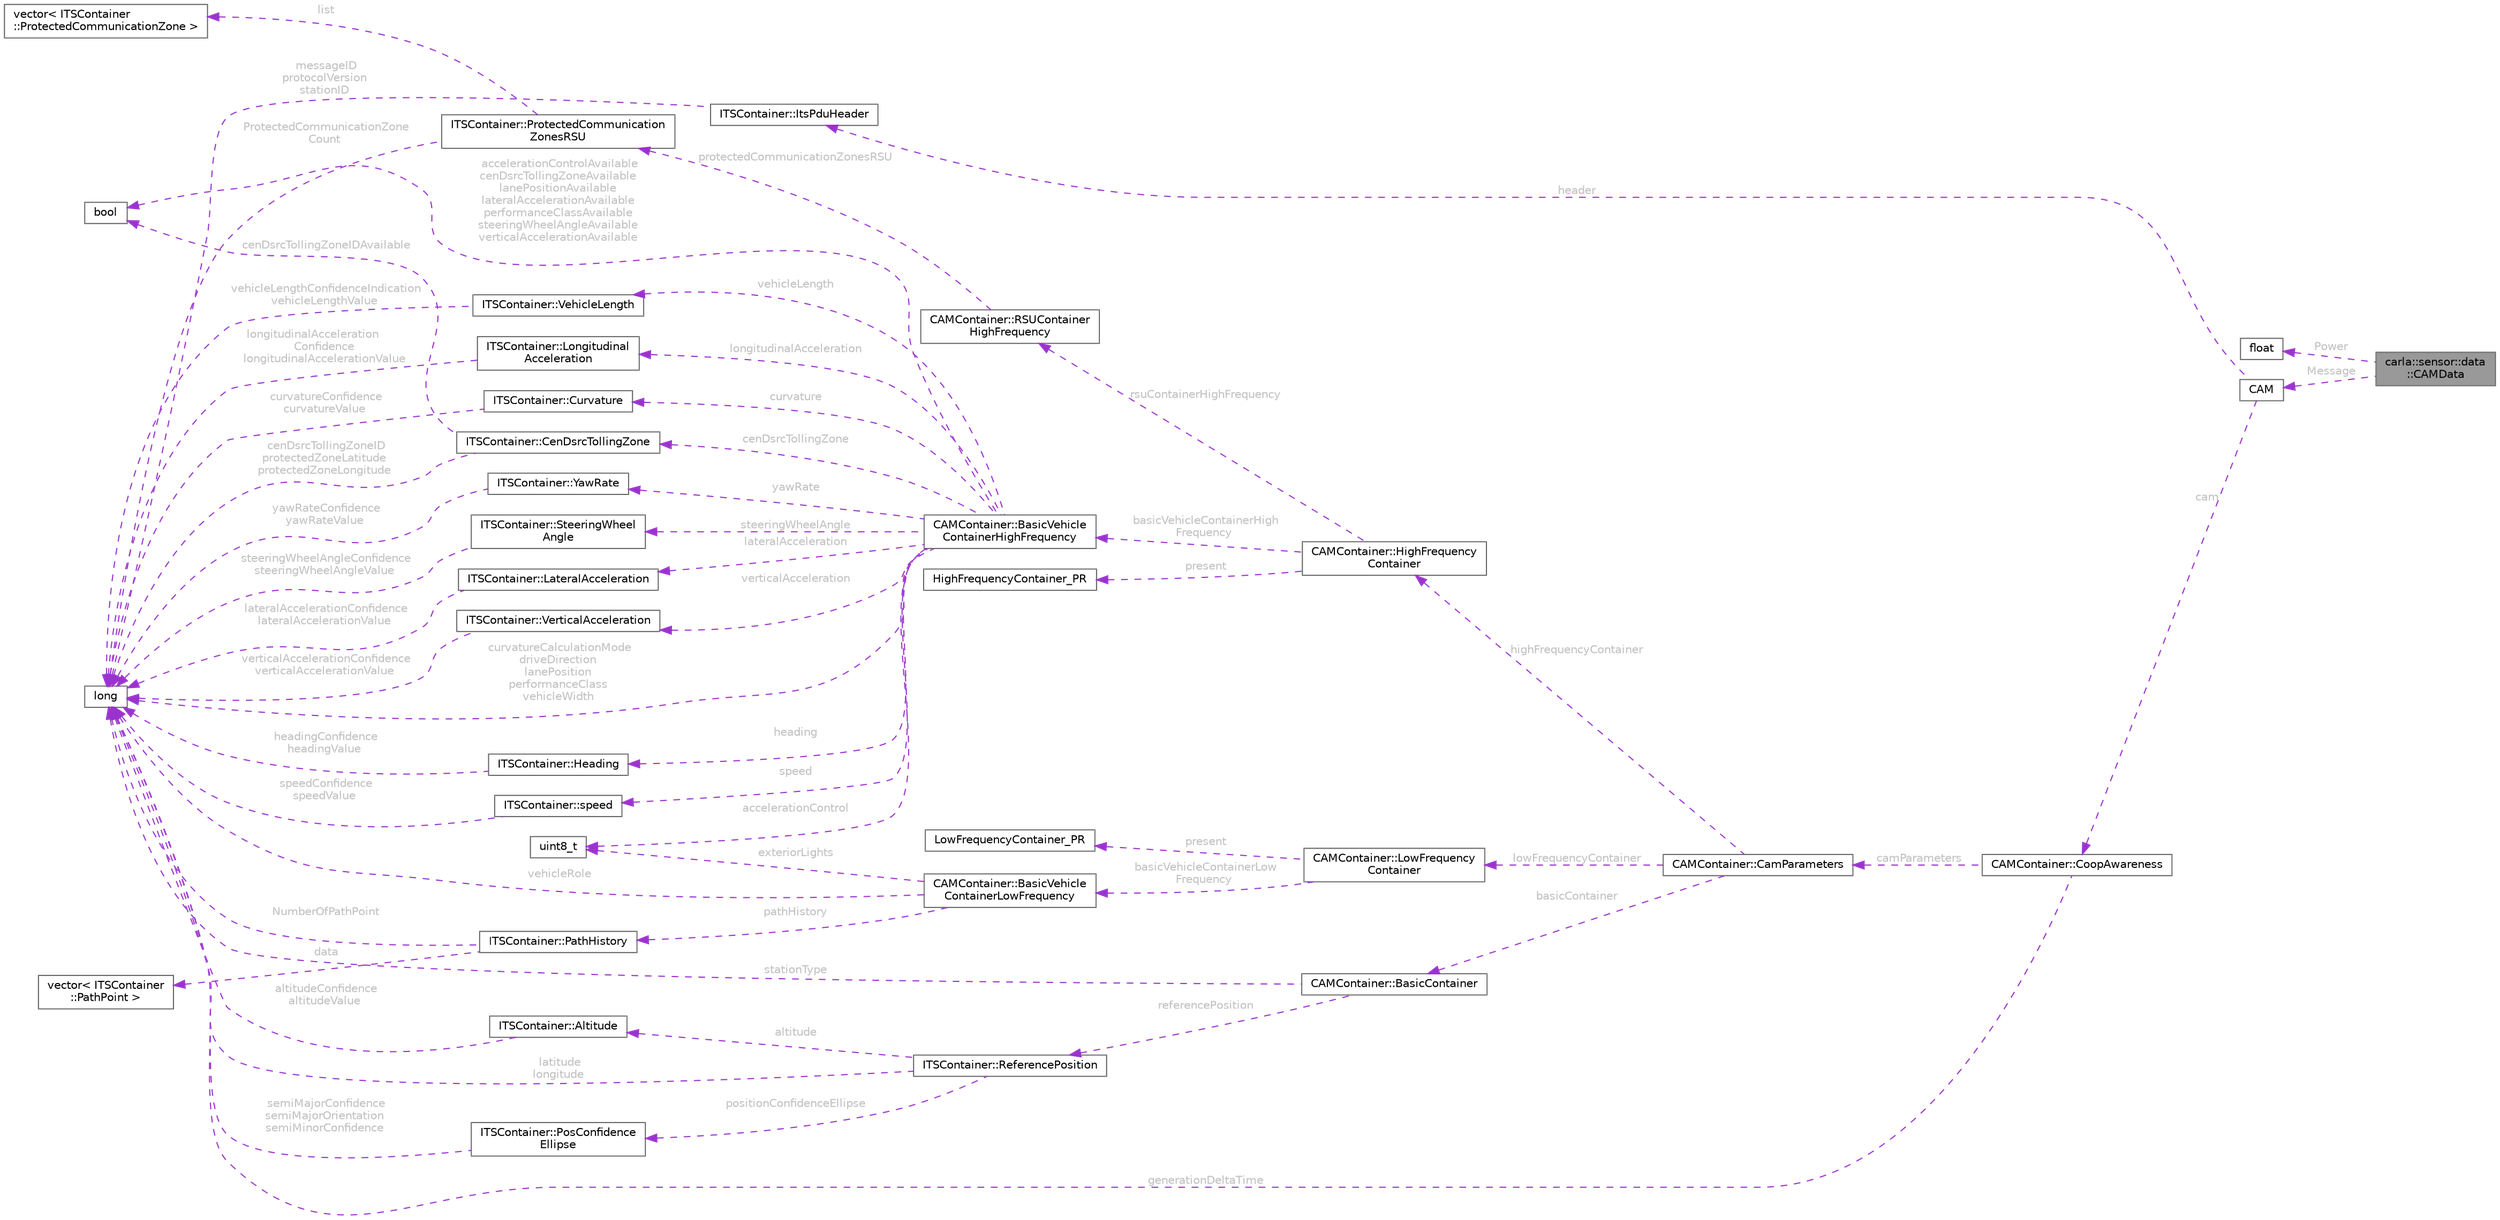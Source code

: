 digraph "carla::sensor::data::CAMData"
{
 // INTERACTIVE_SVG=YES
 // LATEX_PDF_SIZE
  bgcolor="transparent";
  edge [fontname=Helvetica,fontsize=10,labelfontname=Helvetica,labelfontsize=10];
  node [fontname=Helvetica,fontsize=10,shape=box,height=0.2,width=0.4];
  rankdir="LR";
  Node1 [id="Node000001",label="carla::sensor::data\l::CAMData",height=0.2,width=0.4,color="gray40", fillcolor="grey60", style="filled", fontcolor="black",tooltip=" "];
  Node2 -> Node1 [id="edge1_Node000001_Node000002",dir="back",color="darkorchid3",style="dashed",tooltip=" ",label=" Power",fontcolor="grey" ];
  Node2 [id="Node000002",label="float",height=0.2,width=0.4,color="gray40", fillcolor="white", style="filled",tooltip=" "];
  Node3 -> Node1 [id="edge2_Node000001_Node000003",dir="back",color="darkorchid3",style="dashed",tooltip=" ",label=" Message",fontcolor="grey" ];
  Node3 [id="Node000003",label="CAM",height=0.2,width=0.4,color="gray40", fillcolor="white", style="filled",URL="$d6/d4d/structCAM.html",tooltip=" "];
  Node4 -> Node3 [id="edge3_Node000003_Node000004",dir="back",color="darkorchid3",style="dashed",tooltip=" ",label=" header",fontcolor="grey" ];
  Node4 [id="Node000004",label="ITSContainer::ItsPduHeader",height=0.2,width=0.4,color="gray40", fillcolor="white", style="filled",URL="$d0/d65/structITSContainer_1_1ItsPduHeader.html",tooltip=" "];
  Node5 -> Node4 [id="edge4_Node000004_Node000005",dir="back",color="darkorchid3",style="dashed",tooltip=" ",label=" messageID\nprotocolVersion\nstationID",fontcolor="grey" ];
  Node5 [id="Node000005",label="long",height=0.2,width=0.4,color="gray40", fillcolor="white", style="filled",tooltip=" "];
  Node6 -> Node3 [id="edge5_Node000003_Node000006",dir="back",color="darkorchid3",style="dashed",tooltip=" ",label=" cam",fontcolor="grey" ];
  Node6 [id="Node000006",label="CAMContainer::CoopAwareness",height=0.2,width=0.4,color="gray40", fillcolor="white", style="filled",URL="$d4/d07/structCAMContainer_1_1CoopAwareness.html",tooltip=" "];
  Node5 -> Node6 [id="edge6_Node000006_Node000005",dir="back",color="darkorchid3",style="dashed",tooltip=" ",label=" generationDeltaTime",fontcolor="grey" ];
  Node7 -> Node6 [id="edge7_Node000006_Node000007",dir="back",color="darkorchid3",style="dashed",tooltip=" ",label=" camParameters",fontcolor="grey" ];
  Node7 [id="Node000007",label="CAMContainer::CamParameters",height=0.2,width=0.4,color="gray40", fillcolor="white", style="filled",URL="$df/dcb/structCAMContainer_1_1CamParameters.html",tooltip=" "];
  Node8 -> Node7 [id="edge8_Node000007_Node000008",dir="back",color="darkorchid3",style="dashed",tooltip=" ",label=" basicContainer",fontcolor="grey" ];
  Node8 [id="Node000008",label="CAMContainer::BasicContainer",height=0.2,width=0.4,color="gray40", fillcolor="white", style="filled",URL="$d2/de8/structCAMContainer_1_1BasicContainer.html",tooltip=" "];
  Node5 -> Node8 [id="edge9_Node000008_Node000005",dir="back",color="darkorchid3",style="dashed",tooltip=" ",label=" stationType",fontcolor="grey" ];
  Node9 -> Node8 [id="edge10_Node000008_Node000009",dir="back",color="darkorchid3",style="dashed",tooltip=" ",label=" referencePosition",fontcolor="grey" ];
  Node9 [id="Node000009",label="ITSContainer::ReferencePosition",height=0.2,width=0.4,color="gray40", fillcolor="white", style="filled",URL="$d9/da9/structITSContainer_1_1ReferencePosition.html",tooltip=" "];
  Node5 -> Node9 [id="edge11_Node000009_Node000005",dir="back",color="darkorchid3",style="dashed",tooltip=" ",label=" latitude\nlongitude",fontcolor="grey" ];
  Node10 -> Node9 [id="edge12_Node000009_Node000010",dir="back",color="darkorchid3",style="dashed",tooltip=" ",label=" positionConfidenceEllipse",fontcolor="grey" ];
  Node10 [id="Node000010",label="ITSContainer::PosConfidence\lEllipse",height=0.2,width=0.4,color="gray40", fillcolor="white", style="filled",URL="$de/d7e/structITSContainer_1_1PosConfidenceEllipse.html",tooltip=" "];
  Node5 -> Node10 [id="edge13_Node000010_Node000005",dir="back",color="darkorchid3",style="dashed",tooltip=" ",label=" semiMajorConfidence\nsemiMajorOrientation\nsemiMinorConfidence",fontcolor="grey" ];
  Node11 -> Node9 [id="edge14_Node000009_Node000011",dir="back",color="darkorchid3",style="dashed",tooltip=" ",label=" altitude",fontcolor="grey" ];
  Node11 [id="Node000011",label="ITSContainer::Altitude",height=0.2,width=0.4,color="gray40", fillcolor="white", style="filled",URL="$d0/db6/structITSContainer_1_1Altitude.html",tooltip=" "];
  Node5 -> Node11 [id="edge15_Node000011_Node000005",dir="back",color="darkorchid3",style="dashed",tooltip=" ",label=" altitudeConfidence\naltitudeValue",fontcolor="grey" ];
  Node12 -> Node7 [id="edge16_Node000007_Node000012",dir="back",color="darkorchid3",style="dashed",tooltip=" ",label=" highFrequencyContainer",fontcolor="grey" ];
  Node12 [id="Node000012",label="CAMContainer::HighFrequency\lContainer",height=0.2,width=0.4,color="gray40", fillcolor="white", style="filled",URL="$dc/d2b/structCAMContainer_1_1HighFrequencyContainer.html",tooltip=" "];
  Node13 -> Node12 [id="edge17_Node000012_Node000013",dir="back",color="darkorchid3",style="dashed",tooltip=" ",label=" present",fontcolor="grey" ];
  Node13 [id="Node000013",label="HighFrequencyContainer_PR",height=0.2,width=0.4,color="gray40", fillcolor="white", style="filled",tooltip=" "];
  Node14 -> Node12 [id="edge18_Node000012_Node000014",dir="back",color="darkorchid3",style="dashed",tooltip=" ",label=" basicVehicleContainerHigh\lFrequency",fontcolor="grey" ];
  Node14 [id="Node000014",label="CAMContainer::BasicVehicle\lContainerHighFrequency",height=0.2,width=0.4,color="gray40", fillcolor="white", style="filled",URL="$d5/d2e/structCAMContainer_1_1BasicVehicleContainerHighFrequency.html",tooltip=" "];
  Node15 -> Node14 [id="edge19_Node000014_Node000015",dir="back",color="darkorchid3",style="dashed",tooltip=" ",label=" heading",fontcolor="grey" ];
  Node15 [id="Node000015",label="ITSContainer::Heading",height=0.2,width=0.4,color="gray40", fillcolor="white", style="filled",URL="$de/d41/structITSContainer_1_1Heading.html",tooltip=" "];
  Node5 -> Node15 [id="edge20_Node000015_Node000005",dir="back",color="darkorchid3",style="dashed",tooltip=" ",label=" headingConfidence\nheadingValue",fontcolor="grey" ];
  Node16 -> Node14 [id="edge21_Node000014_Node000016",dir="back",color="darkorchid3",style="dashed",tooltip=" ",label=" speed",fontcolor="grey" ];
  Node16 [id="Node000016",label="ITSContainer::speed",height=0.2,width=0.4,color="gray40", fillcolor="white", style="filled",URL="$d9/d8a/structITSContainer_1_1speed.html",tooltip=" "];
  Node5 -> Node16 [id="edge22_Node000016_Node000005",dir="back",color="darkorchid3",style="dashed",tooltip=" ",label=" speedConfidence\nspeedValue",fontcolor="grey" ];
  Node5 -> Node14 [id="edge23_Node000014_Node000005",dir="back",color="darkorchid3",style="dashed",tooltip=" ",label=" curvatureCalculationMode\ndriveDirection\nlanePosition\nperformanceClass\nvehicleWidth",fontcolor="grey" ];
  Node17 -> Node14 [id="edge24_Node000014_Node000017",dir="back",color="darkorchid3",style="dashed",tooltip=" ",label=" vehicleLength",fontcolor="grey" ];
  Node17 [id="Node000017",label="ITSContainer::VehicleLength",height=0.2,width=0.4,color="gray40", fillcolor="white", style="filled",URL="$d4/dff/structITSContainer_1_1VehicleLength.html",tooltip=" "];
  Node5 -> Node17 [id="edge25_Node000017_Node000005",dir="back",color="darkorchid3",style="dashed",tooltip=" ",label=" vehicleLengthConfidenceIndication\nvehicleLengthValue",fontcolor="grey" ];
  Node18 -> Node14 [id="edge26_Node000014_Node000018",dir="back",color="darkorchid3",style="dashed",tooltip=" ",label=" longitudinalAcceleration",fontcolor="grey" ];
  Node18 [id="Node000018",label="ITSContainer::Longitudinal\lAcceleration",height=0.2,width=0.4,color="gray40", fillcolor="white", style="filled",URL="$d5/d45/structITSContainer_1_1LongitudinalAcceleration.html",tooltip=" "];
  Node5 -> Node18 [id="edge27_Node000018_Node000005",dir="back",color="darkorchid3",style="dashed",tooltip=" ",label=" longitudinalAcceleration\lConfidence\nlongitudinalAccelerationValue",fontcolor="grey" ];
  Node19 -> Node14 [id="edge28_Node000014_Node000019",dir="back",color="darkorchid3",style="dashed",tooltip=" ",label=" curvature",fontcolor="grey" ];
  Node19 [id="Node000019",label="ITSContainer::Curvature",height=0.2,width=0.4,color="gray40", fillcolor="white", style="filled",URL="$d1/df4/structITSContainer_1_1Curvature.html",tooltip=" "];
  Node5 -> Node19 [id="edge29_Node000019_Node000005",dir="back",color="darkorchid3",style="dashed",tooltip=" ",label=" curvatureConfidence\ncurvatureValue",fontcolor="grey" ];
  Node20 -> Node14 [id="edge30_Node000014_Node000020",dir="back",color="darkorchid3",style="dashed",tooltip=" ",label=" yawRate",fontcolor="grey" ];
  Node20 [id="Node000020",label="ITSContainer::YawRate",height=0.2,width=0.4,color="gray40", fillcolor="white", style="filled",URL="$d8/db5/structITSContainer_1_1YawRate.html",tooltip=" "];
  Node5 -> Node20 [id="edge31_Node000020_Node000005",dir="back",color="darkorchid3",style="dashed",tooltip=" ",label=" yawRateConfidence\nyawRateValue",fontcolor="grey" ];
  Node21 -> Node14 [id="edge32_Node000014_Node000021",dir="back",color="darkorchid3",style="dashed",tooltip=" ",label=" accelerationControlAvailable\ncenDsrcTollingZoneAvailable\nlanePositionAvailable\nlateralAccelerationAvailable\nperformanceClassAvailable\nsteeringWheelAngleAvailable\nverticalAccelerationAvailable",fontcolor="grey" ];
  Node21 [id="Node000021",label="bool",height=0.2,width=0.4,color="gray40", fillcolor="white", style="filled",tooltip=" "];
  Node22 -> Node14 [id="edge33_Node000014_Node000022",dir="back",color="darkorchid3",style="dashed",tooltip=" ",label=" accelerationControl",fontcolor="grey" ];
  Node22 [id="Node000022",label="uint8_t",height=0.2,width=0.4,color="gray40", fillcolor="white", style="filled",tooltip=" "];
  Node23 -> Node14 [id="edge34_Node000014_Node000023",dir="back",color="darkorchid3",style="dashed",tooltip=" ",label=" steeringWheelAngle",fontcolor="grey" ];
  Node23 [id="Node000023",label="ITSContainer::SteeringWheel\lAngle",height=0.2,width=0.4,color="gray40", fillcolor="white", style="filled",URL="$d5/d42/structITSContainer_1_1SteeringWheelAngle.html",tooltip=" "];
  Node5 -> Node23 [id="edge35_Node000023_Node000005",dir="back",color="darkorchid3",style="dashed",tooltip=" ",label=" steeringWheelAngleConfidence\nsteeringWheelAngleValue",fontcolor="grey" ];
  Node24 -> Node14 [id="edge36_Node000014_Node000024",dir="back",color="darkorchid3",style="dashed",tooltip=" ",label=" lateralAcceleration",fontcolor="grey" ];
  Node24 [id="Node000024",label="ITSContainer::LateralAcceleration",height=0.2,width=0.4,color="gray40", fillcolor="white", style="filled",URL="$d4/d3f/structITSContainer_1_1LateralAcceleration.html",tooltip=" "];
  Node5 -> Node24 [id="edge37_Node000024_Node000005",dir="back",color="darkorchid3",style="dashed",tooltip=" ",label=" lateralAccelerationConfidence\nlateralAccelerationValue",fontcolor="grey" ];
  Node25 -> Node14 [id="edge38_Node000014_Node000025",dir="back",color="darkorchid3",style="dashed",tooltip=" ",label=" verticalAcceleration",fontcolor="grey" ];
  Node25 [id="Node000025",label="ITSContainer::VerticalAcceleration",height=0.2,width=0.4,color="gray40", fillcolor="white", style="filled",URL="$de/d6b/structITSContainer_1_1VerticalAcceleration.html",tooltip=" "];
  Node5 -> Node25 [id="edge39_Node000025_Node000005",dir="back",color="darkorchid3",style="dashed",tooltip=" ",label=" verticalAccelerationConfidence\nverticalAccelerationValue",fontcolor="grey" ];
  Node26 -> Node14 [id="edge40_Node000014_Node000026",dir="back",color="darkorchid3",style="dashed",tooltip=" ",label=" cenDsrcTollingZone",fontcolor="grey" ];
  Node26 [id="Node000026",label="ITSContainer::CenDsrcTollingZone",height=0.2,width=0.4,color="gray40", fillcolor="white", style="filled",URL="$d9/dd6/structITSContainer_1_1CenDsrcTollingZone.html",tooltip=" "];
  Node5 -> Node26 [id="edge41_Node000026_Node000005",dir="back",color="darkorchid3",style="dashed",tooltip=" ",label=" cenDsrcTollingZoneID\nprotectedZoneLatitude\nprotectedZoneLongitude",fontcolor="grey" ];
  Node21 -> Node26 [id="edge42_Node000026_Node000021",dir="back",color="darkorchid3",style="dashed",tooltip=" ",label=" cenDsrcTollingZoneIDAvailable",fontcolor="grey" ];
  Node27 -> Node12 [id="edge43_Node000012_Node000027",dir="back",color="darkorchid3",style="dashed",tooltip=" ",label=" rsuContainerHighFrequency",fontcolor="grey" ];
  Node27 [id="Node000027",label="CAMContainer::RSUContainer\lHighFrequency",height=0.2,width=0.4,color="gray40", fillcolor="white", style="filled",URL="$d4/d2a/structCAMContainer_1_1RSUContainerHighFrequency.html",tooltip=" "];
  Node28 -> Node27 [id="edge44_Node000027_Node000028",dir="back",color="darkorchid3",style="dashed",tooltip=" ",label=" protectedCommunicationZonesRSU",fontcolor="grey" ];
  Node28 [id="Node000028",label="ITSContainer::ProtectedCommunication\lZonesRSU",height=0.2,width=0.4,color="gray40", fillcolor="white", style="filled",URL="$dd/dfd/structITSContainer_1_1ProtectedCommunicationZonesRSU.html",tooltip=" "];
  Node5 -> Node28 [id="edge45_Node000028_Node000005",dir="back",color="darkorchid3",style="dashed",tooltip=" ",label=" ProtectedCommunicationZone\lCount",fontcolor="grey" ];
  Node29 -> Node28 [id="edge46_Node000028_Node000029",dir="back",color="darkorchid3",style="dashed",tooltip=" ",label=" list",fontcolor="grey" ];
  Node29 [id="Node000029",label="vector\< ITSContainer\l::ProtectedCommunicationZone \>",height=0.2,width=0.4,color="gray40", fillcolor="white", style="filled",tooltip=" "];
  Node30 -> Node7 [id="edge47_Node000007_Node000030",dir="back",color="darkorchid3",style="dashed",tooltip=" ",label=" lowFrequencyContainer",fontcolor="grey" ];
  Node30 [id="Node000030",label="CAMContainer::LowFrequency\lContainer",height=0.2,width=0.4,color="gray40", fillcolor="white", style="filled",URL="$d6/d4f/structCAMContainer_1_1LowFrequencyContainer.html",tooltip=" "];
  Node31 -> Node30 [id="edge48_Node000030_Node000031",dir="back",color="darkorchid3",style="dashed",tooltip=" ",label=" present",fontcolor="grey" ];
  Node31 [id="Node000031",label="LowFrequencyContainer_PR",height=0.2,width=0.4,color="gray40", fillcolor="white", style="filled",tooltip=" "];
  Node32 -> Node30 [id="edge49_Node000030_Node000032",dir="back",color="darkorchid3",style="dashed",tooltip=" ",label=" basicVehicleContainerLow\lFrequency",fontcolor="grey" ];
  Node32 [id="Node000032",label="CAMContainer::BasicVehicle\lContainerLowFrequency",height=0.2,width=0.4,color="gray40", fillcolor="white", style="filled",URL="$d9/d11/structCAMContainer_1_1BasicVehicleContainerLowFrequency.html",tooltip=" "];
  Node5 -> Node32 [id="edge50_Node000032_Node000005",dir="back",color="darkorchid3",style="dashed",tooltip=" ",label=" vehicleRole",fontcolor="grey" ];
  Node22 -> Node32 [id="edge51_Node000032_Node000022",dir="back",color="darkorchid3",style="dashed",tooltip=" ",label=" exteriorLights",fontcolor="grey" ];
  Node33 -> Node32 [id="edge52_Node000032_Node000033",dir="back",color="darkorchid3",style="dashed",tooltip=" ",label=" pathHistory",fontcolor="grey" ];
  Node33 [id="Node000033",label="ITSContainer::PathHistory",height=0.2,width=0.4,color="gray40", fillcolor="white", style="filled",URL="$d0/d54/structITSContainer_1_1PathHistory.html",tooltip=" "];
  Node5 -> Node33 [id="edge53_Node000033_Node000005",dir="back",color="darkorchid3",style="dashed",tooltip=" ",label=" NumberOfPathPoint",fontcolor="grey" ];
  Node34 -> Node33 [id="edge54_Node000033_Node000034",dir="back",color="darkorchid3",style="dashed",tooltip=" ",label=" data",fontcolor="grey" ];
  Node34 [id="Node000034",label="vector\< ITSContainer\l::PathPoint \>",height=0.2,width=0.4,color="gray40", fillcolor="white", style="filled",tooltip=" "];
}
